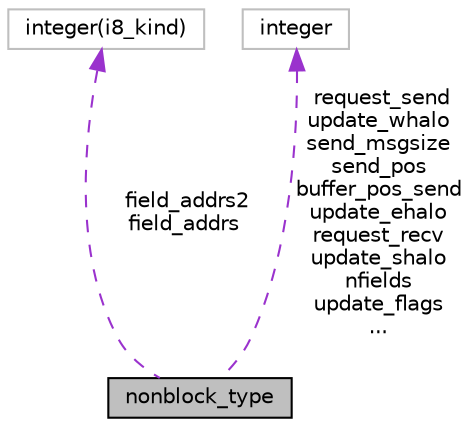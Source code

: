 digraph "nonblock_type"
{
 // INTERACTIVE_SVG=YES
 // LATEX_PDF_SIZE
  edge [fontname="Helvetica",fontsize="10",labelfontname="Helvetica",labelfontsize="10"];
  node [fontname="Helvetica",fontsize="10",shape=record];
  Node1 [label="nonblock_type",height=0.2,width=0.4,color="black", fillcolor="grey75", style="filled", fontcolor="black",tooltip="Used for nonblocking data transfer."];
  Node2 -> Node1 [dir="back",color="darkorchid3",fontsize="10",style="dashed",label=" field_addrs2\nfield_addrs" ,fontname="Helvetica"];
  Node2 [label="integer(i8_kind)",height=0.2,width=0.4,color="grey75", fillcolor="white", style="filled",tooltip=" "];
  Node3 -> Node1 [dir="back",color="darkorchid3",fontsize="10",style="dashed",label=" request_send\nupdate_whalo\nsend_msgsize\nsend_pos\nbuffer_pos_send\nupdate_ehalo\nrequest_recv\nupdate_shalo\nnfields\nupdate_flags\n..." ,fontname="Helvetica"];
  Node3 [label="integer",height=0.2,width=0.4,color="grey75", fillcolor="white", style="filled",tooltip=" "];
}
